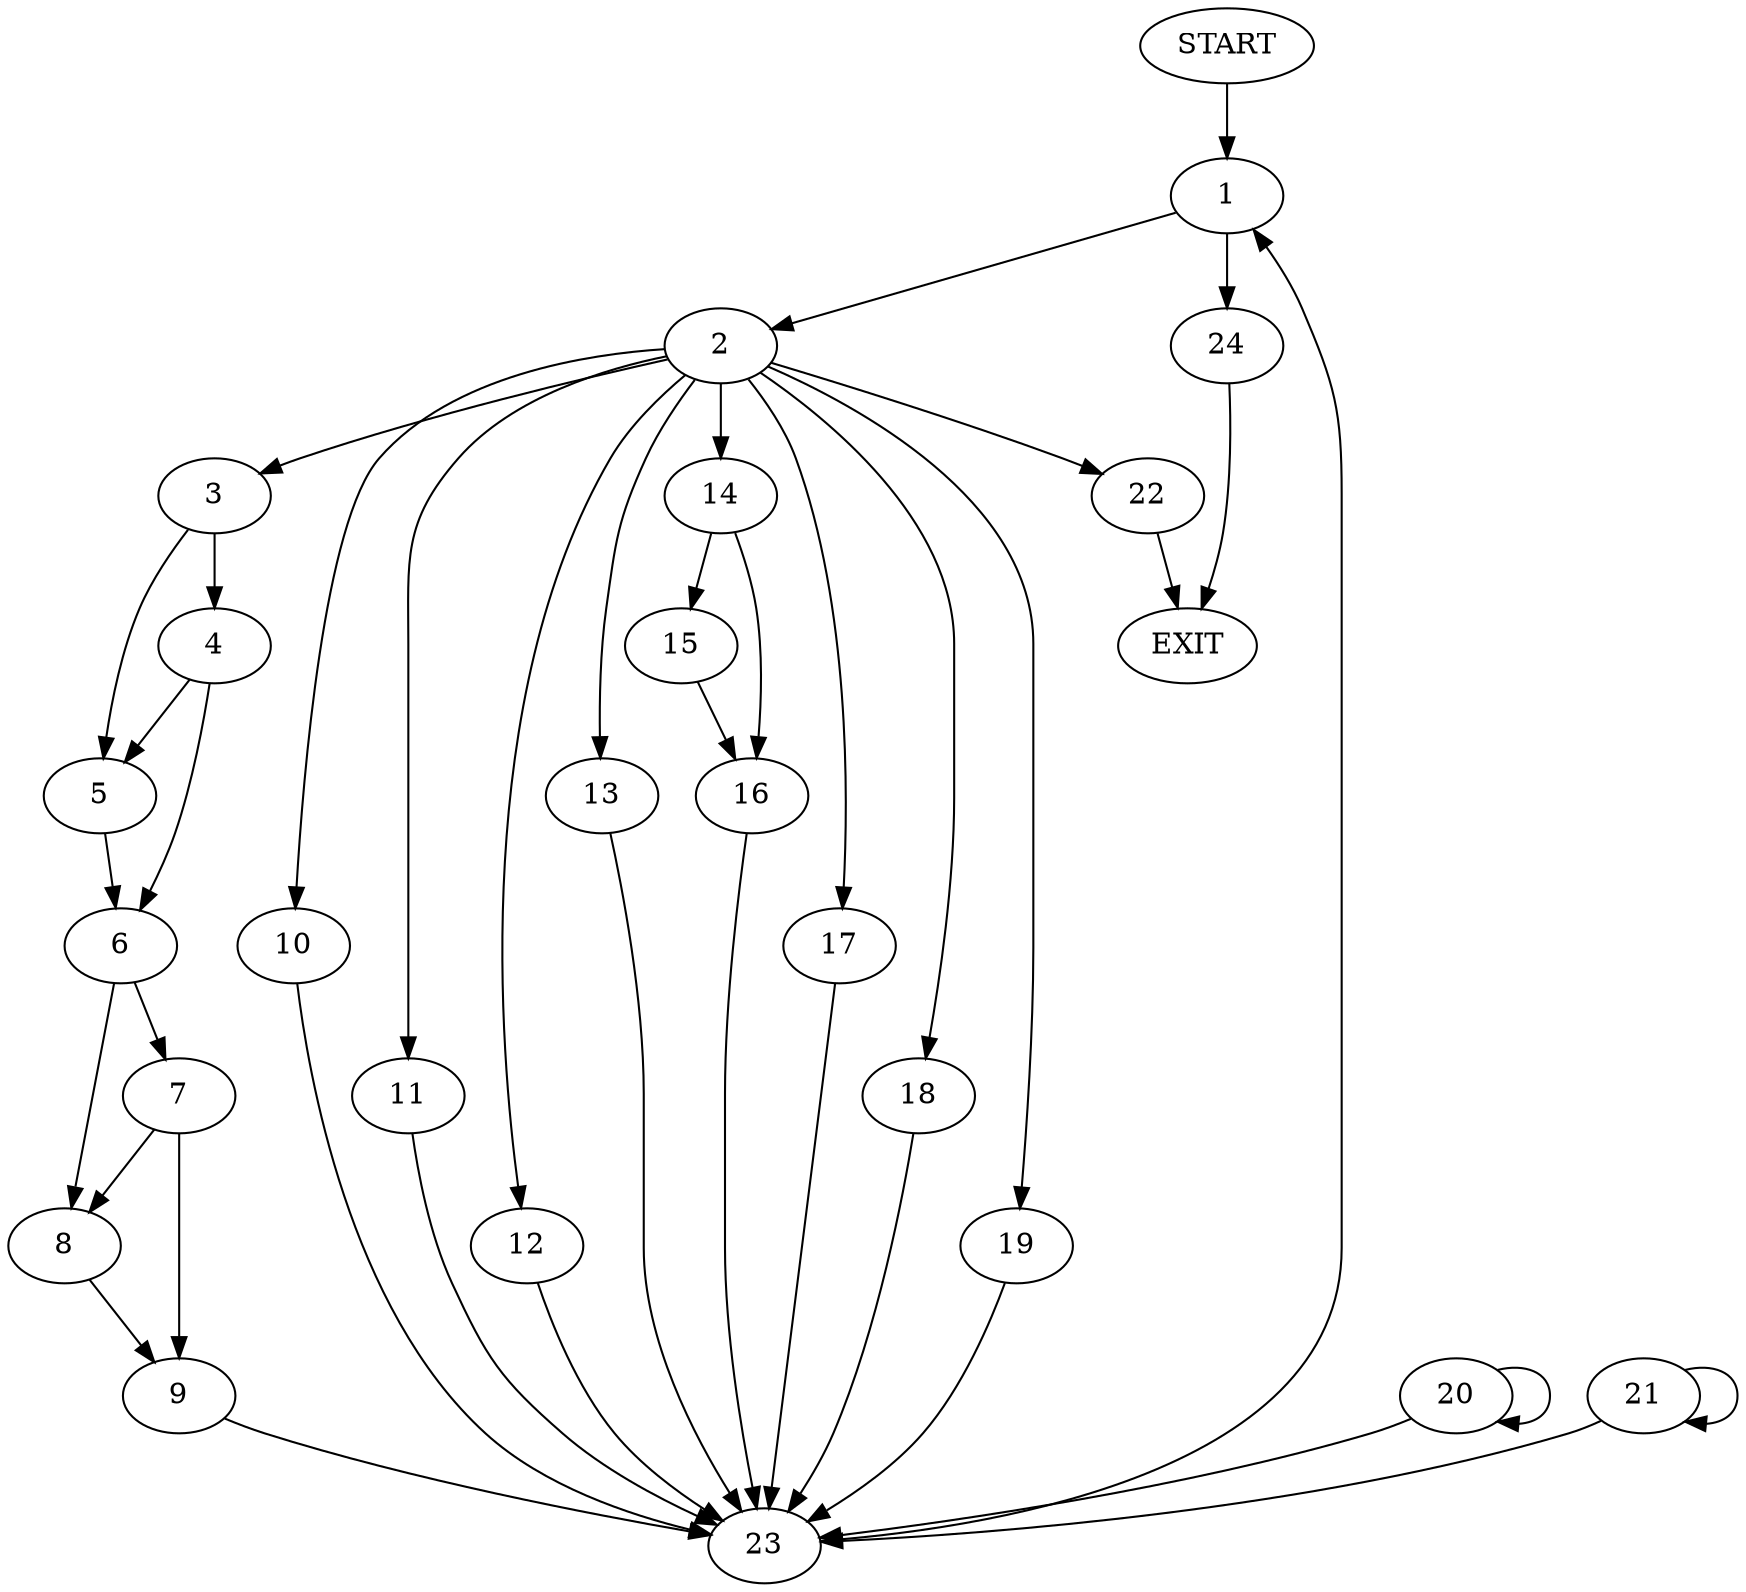 digraph { 
0 [label="START"];
1;
2;
3;
4;
5;
6;
7;
8;
9;
10;
11;
12;
13;
14;
15;
16;
17;
18;
19;
20;
21;
22;
23;
24;
25[label="EXIT"];
0 -> 1;
1 -> 2;
1 -> 24;
2 -> 22;
2 -> 3;
2:s2 -> 10;
2:s3 -> 11;
2:s4 -> 12;
2:s5 -> 13;
2:s6 -> 14;
2:s7 -> 17;
2:s8 -> 18;
2:s9 -> 19;
20 -> 20;
21 -> 21;
3 -> 5;
3 -> 4;
4 -> 5;
4 -> 6;
5 -> 6;
6 -> 8;
6 -> 7;
7 -> 8;
7 -> 9;
8 -> 9;
9 -> 23;
10 -> 23;
11 -> 23;
12 -> 23;
13 -> 23;
14 -> 16;
14 -> 15;
15 -> 16;
16 -> 23;
17 -> 23;
18 -> 23;
19 -> 23;
20 -> 23;
21 -> 23;
22 -> 25;
23 -> 1;
24 -> 25;
}